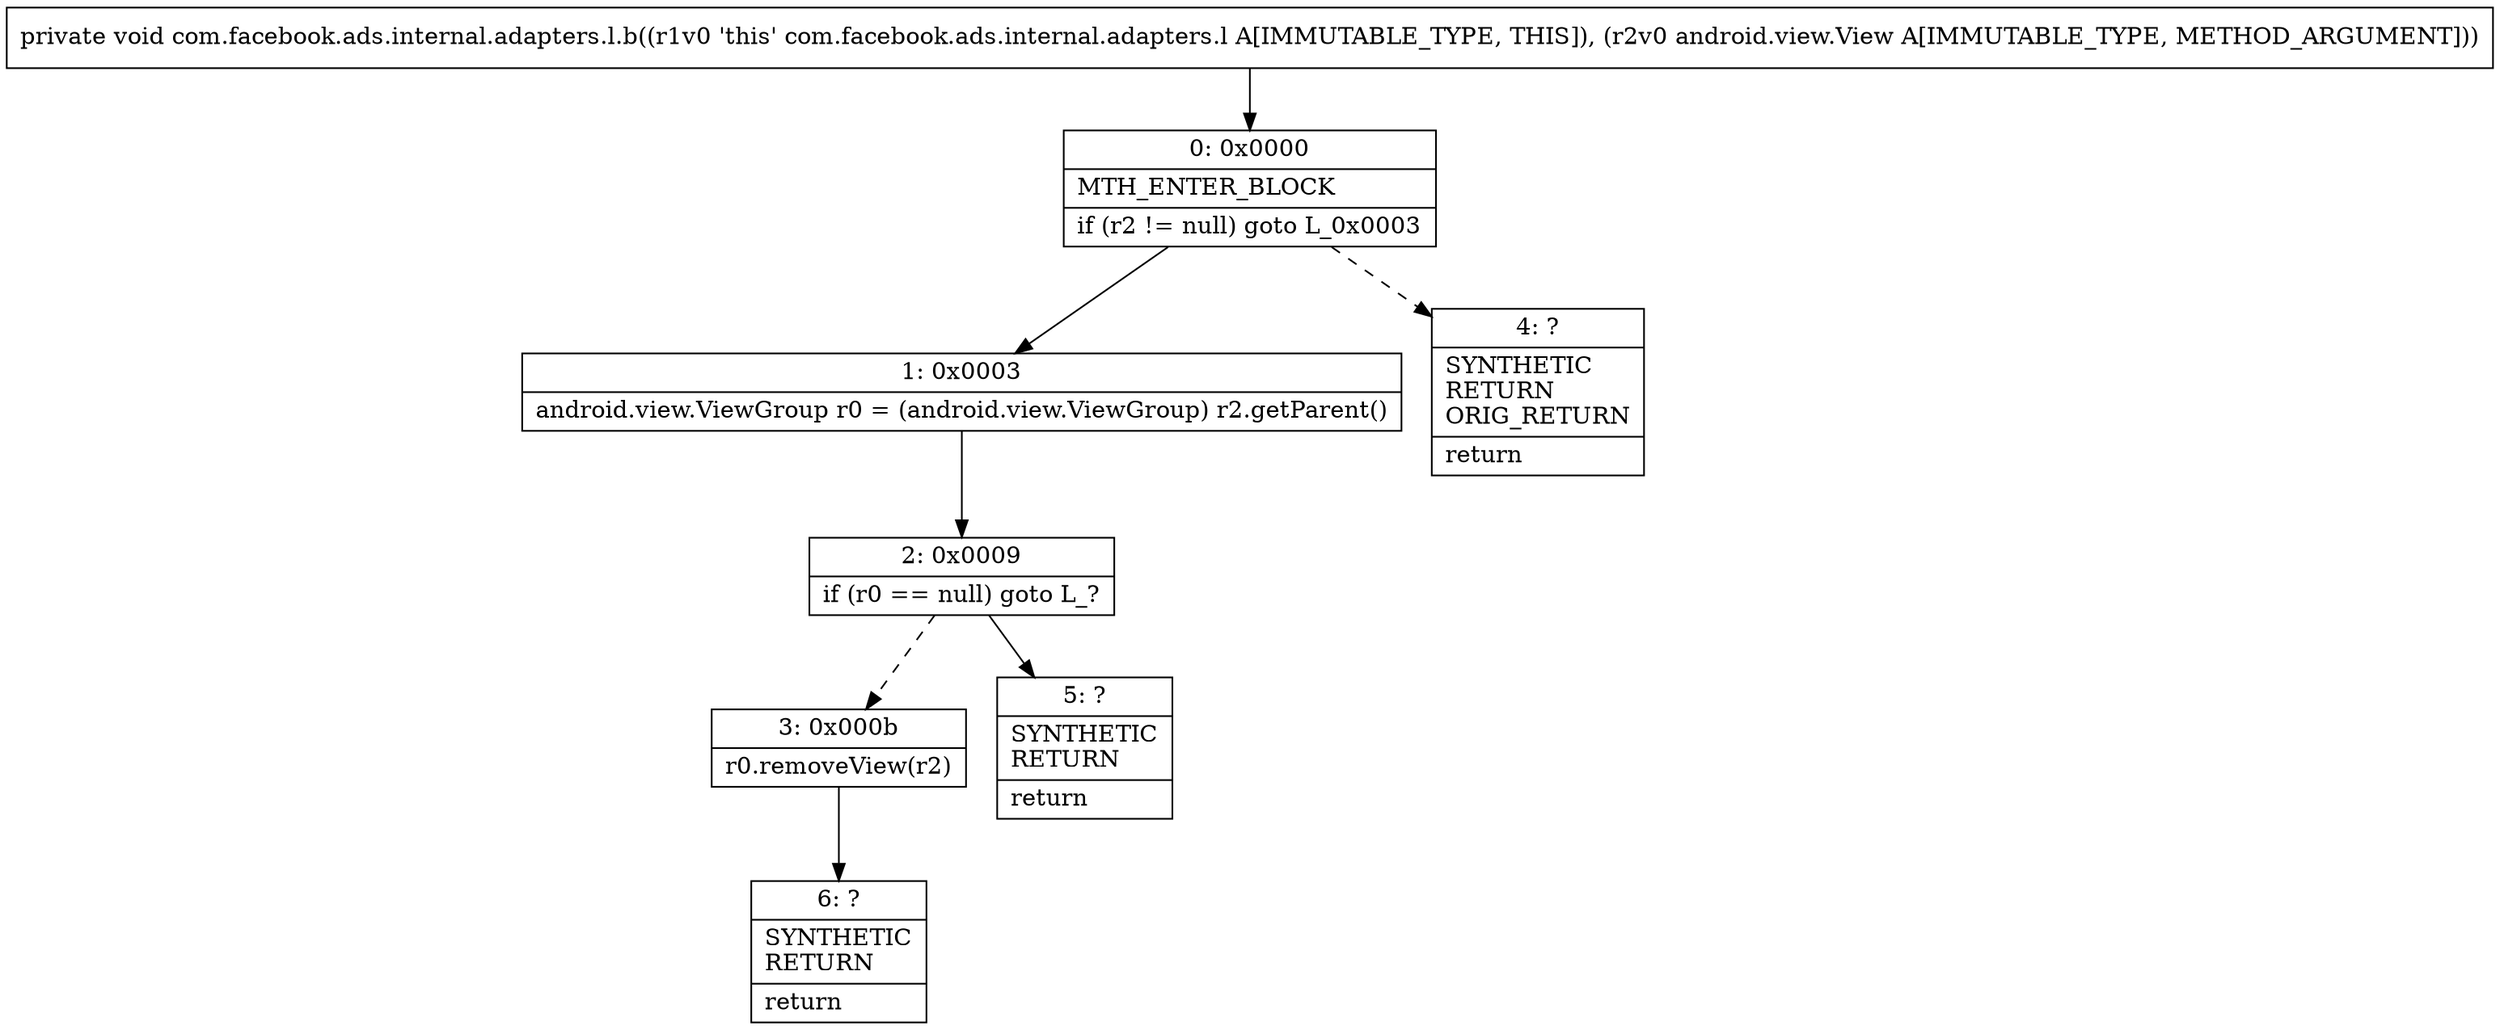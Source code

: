 digraph "CFG forcom.facebook.ads.internal.adapters.l.b(Landroid\/view\/View;)V" {
Node_0 [shape=record,label="{0\:\ 0x0000|MTH_ENTER_BLOCK\l|if (r2 != null) goto L_0x0003\l}"];
Node_1 [shape=record,label="{1\:\ 0x0003|android.view.ViewGroup r0 = (android.view.ViewGroup) r2.getParent()\l}"];
Node_2 [shape=record,label="{2\:\ 0x0009|if (r0 == null) goto L_?\l}"];
Node_3 [shape=record,label="{3\:\ 0x000b|r0.removeView(r2)\l}"];
Node_4 [shape=record,label="{4\:\ ?|SYNTHETIC\lRETURN\lORIG_RETURN\l|return\l}"];
Node_5 [shape=record,label="{5\:\ ?|SYNTHETIC\lRETURN\l|return\l}"];
Node_6 [shape=record,label="{6\:\ ?|SYNTHETIC\lRETURN\l|return\l}"];
MethodNode[shape=record,label="{private void com.facebook.ads.internal.adapters.l.b((r1v0 'this' com.facebook.ads.internal.adapters.l A[IMMUTABLE_TYPE, THIS]), (r2v0 android.view.View A[IMMUTABLE_TYPE, METHOD_ARGUMENT])) }"];
MethodNode -> Node_0;
Node_0 -> Node_1;
Node_0 -> Node_4[style=dashed];
Node_1 -> Node_2;
Node_2 -> Node_3[style=dashed];
Node_2 -> Node_5;
Node_3 -> Node_6;
}


